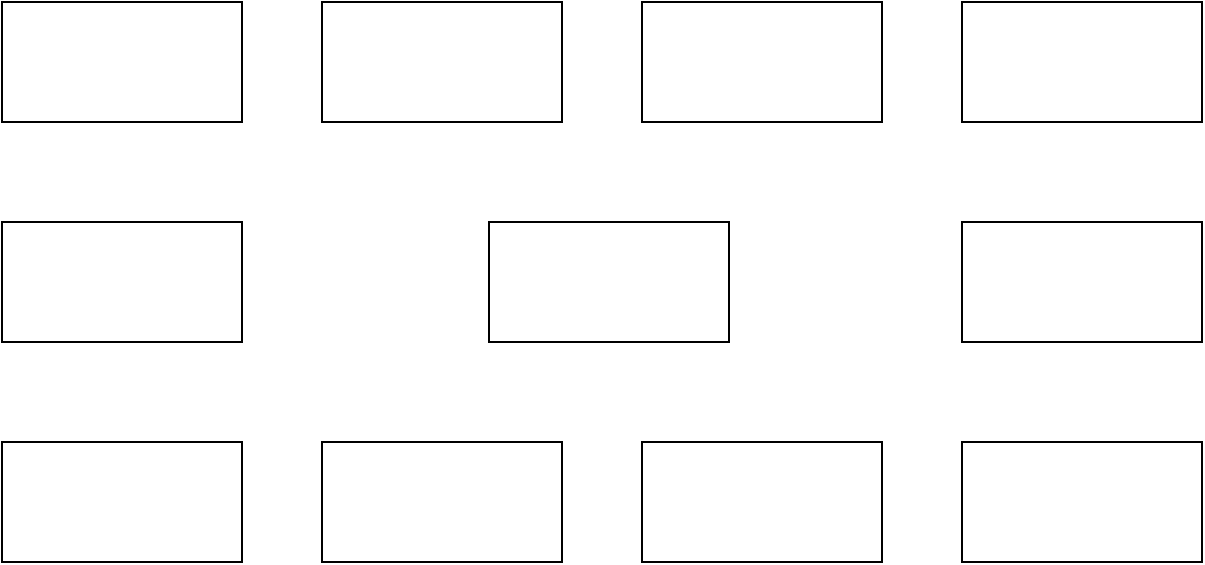 <mxfile version="14.7.0" type="device"><diagram id="J2jk2TzU9T0RPXrhBXkF" name="Page-1"><mxGraphModel dx="1021" dy="564" grid="1" gridSize="10" guides="1" tooltips="1" connect="1" arrows="1" fold="1" page="1" pageScale="1" pageWidth="827" pageHeight="1169" math="0" shadow="0"><root><mxCell id="0"/><mxCell id="1" parent="0"/><mxCell id="4NhioiO2Weq5U4RFgxVq-1" value="" style="rounded=0;whiteSpace=wrap;html=1;" vertex="1" parent="1"><mxGeometry x="293.5" y="210" width="120" height="60" as="geometry"/></mxCell><mxCell id="4NhioiO2Weq5U4RFgxVq-2" value="" style="rounded=0;whiteSpace=wrap;html=1;" vertex="1" parent="1"><mxGeometry x="210" y="100" width="120" height="60" as="geometry"/></mxCell><mxCell id="4NhioiO2Weq5U4RFgxVq-3" value="" style="rounded=0;whiteSpace=wrap;html=1;" vertex="1" parent="1"><mxGeometry x="50" y="210" width="120" height="60" as="geometry"/></mxCell><mxCell id="4NhioiO2Weq5U4RFgxVq-4" value="" style="rounded=0;whiteSpace=wrap;html=1;" vertex="1" parent="1"><mxGeometry x="370" y="100" width="120" height="60" as="geometry"/></mxCell><mxCell id="4NhioiO2Weq5U4RFgxVq-5" value="" style="rounded=0;whiteSpace=wrap;html=1;" vertex="1" parent="1"><mxGeometry x="530" y="100" width="120" height="60" as="geometry"/></mxCell><mxCell id="4NhioiO2Weq5U4RFgxVq-6" value="" style="rounded=0;whiteSpace=wrap;html=1;" vertex="1" parent="1"><mxGeometry x="530" y="210" width="120" height="60" as="geometry"/></mxCell><mxCell id="4NhioiO2Weq5U4RFgxVq-7" value="" style="rounded=0;whiteSpace=wrap;html=1;" vertex="1" parent="1"><mxGeometry x="210" y="320" width="120" height="60" as="geometry"/></mxCell><mxCell id="4NhioiO2Weq5U4RFgxVq-8" value="" style="rounded=0;whiteSpace=wrap;html=1;" vertex="1" parent="1"><mxGeometry x="370" y="320" width="120" height="60" as="geometry"/></mxCell><mxCell id="4NhioiO2Weq5U4RFgxVq-9" value="" style="rounded=0;whiteSpace=wrap;html=1;" vertex="1" parent="1"><mxGeometry x="530" y="320" width="120" height="60" as="geometry"/></mxCell><mxCell id="4NhioiO2Weq5U4RFgxVq-10" value="" style="rounded=0;whiteSpace=wrap;html=1;" vertex="1" parent="1"><mxGeometry x="50" y="100" width="120" height="60" as="geometry"/></mxCell><mxCell id="4NhioiO2Weq5U4RFgxVq-11" value="" style="rounded=0;whiteSpace=wrap;html=1;" vertex="1" parent="1"><mxGeometry x="50" y="320" width="120" height="60" as="geometry"/></mxCell></root></mxGraphModel></diagram></mxfile>